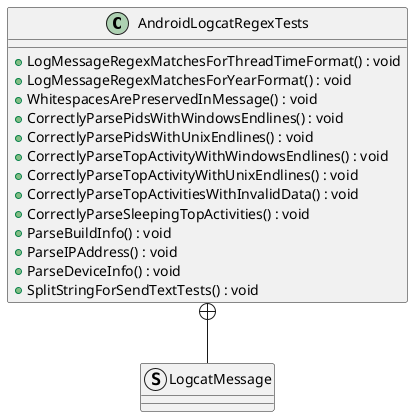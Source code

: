 @startuml
class AndroidLogcatRegexTests {
    + LogMessageRegexMatchesForThreadTimeFormat() : void
    + LogMessageRegexMatchesForYearFormat() : void
    + WhitespacesArePreservedInMessage() : void
    + CorrectlyParsePidsWithWindowsEndlines() : void
    + CorrectlyParsePidsWithUnixEndlines() : void
    + CorrectlyParseTopActivityWithWindowsEndlines() : void
    + CorrectlyParseTopActivityWithUnixEndlines() : void
    + CorrectlyParseTopActivitiesWithInvalidData() : void
    + CorrectlyParseSleepingTopActivities() : void
    + ParseBuildInfo() : void
    + ParseIPAddress() : void
    + ParseDeviceInfo() : void
    + SplitStringForSendTextTests() : void
}
struct LogcatMessage {
}
AndroidLogcatRegexTests +-- LogcatMessage
@enduml
